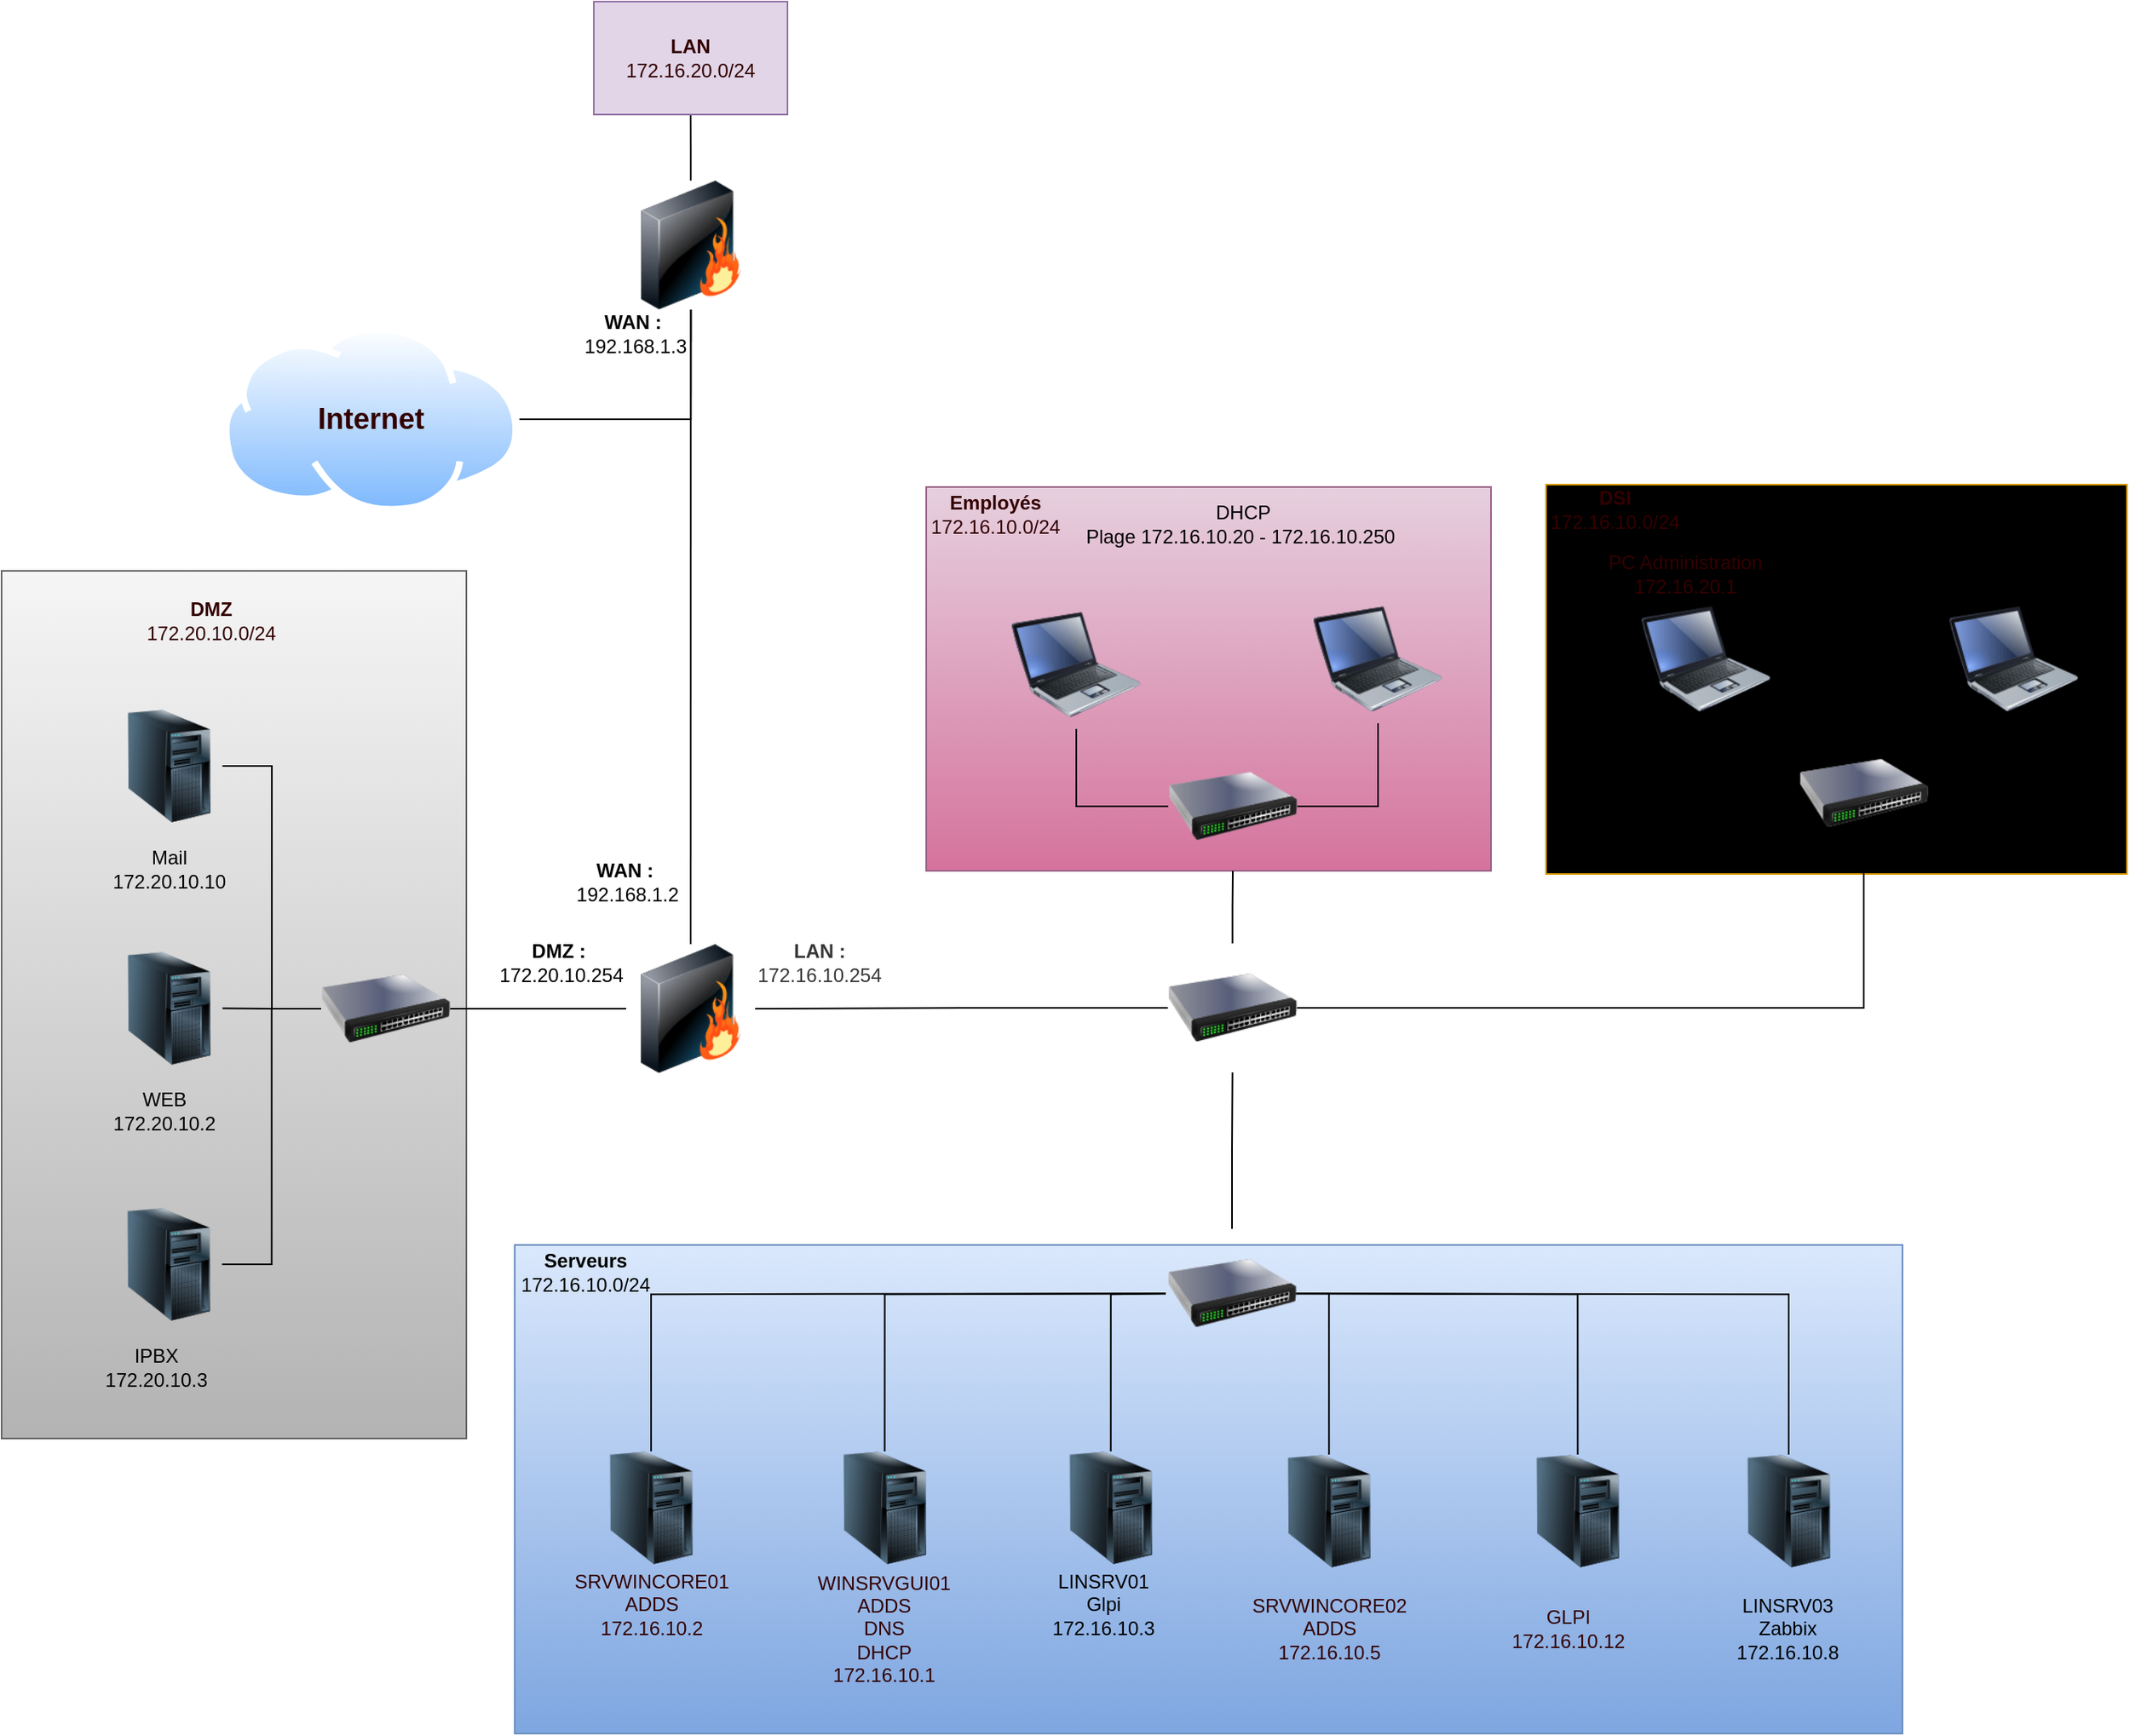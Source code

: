 <mxfile version="28.0.7">
  <diagram name="Page-1" id="dhtzTBUNiI1AaXfdEzQa">
    <mxGraphModel grid="1" page="1" gridSize="10" guides="1" tooltips="1" connect="1" arrows="1" fold="1" pageScale="1" pageWidth="827" pageHeight="1169" background="none" math="0" shadow="0">
      <root>
        <mxCell id="0" />
        <mxCell id="1" parent="0" />
        <mxCell id="KLXrmqY02s_AY2UNdJyc-41" value="" style="whiteSpace=wrap;html=1;fillColor=#FFEF78;strokeColor=#d79b00;gradientColor=light-dark(#ffa500, #ffb62f);" vertex="1" parent="1">
          <mxGeometry x="929.12" y="108.5" width="360" height="241.5" as="geometry" />
        </mxCell>
        <mxCell id="KLXrmqY02s_AY2UNdJyc-10" value="" style="whiteSpace=wrap;html=1;fillColor=#f5f5f5;strokeColor=#666666;gradientColor=#b3b3b3;" vertex="1" parent="1">
          <mxGeometry x="-28" y="162" width="288" height="538" as="geometry" />
        </mxCell>
        <mxCell id="KLXrmqY02s_AY2UNdJyc-8" value="" style="whiteSpace=wrap;html=1;fillColor=#dae8fc;strokeColor=#6c8ebf;gradientColor=#7ea6e0;" vertex="1" parent="1">
          <mxGeometry x="290" y="580" width="860" height="303" as="geometry" />
        </mxCell>
        <mxCell id="KLXrmqY02s_AY2UNdJyc-6" value="" style="whiteSpace=wrap;html=1;fillColor=#e6d0de;strokeColor=#996185;gradientColor=#d5739d;" vertex="1" parent="1">
          <mxGeometry x="545" y="110" width="350" height="238" as="geometry" />
        </mxCell>
        <mxCell id="knXX4pM0obj0YQFiCbRJ-9" value="Serveurs&lt;div&gt;&lt;span style=&quot;font-weight: normal;&quot;&gt;172.16.10.0/24&lt;/span&gt;&lt;/div&gt;" style="text;strokeColor=none;align=center;fillColor=none;html=1;verticalAlign=middle;whiteSpace=wrap;rounded=0;fontStyle=1" vertex="1" parent="1">
          <mxGeometry x="288.5" y="582" width="90" height="30" as="geometry" />
        </mxCell>
        <mxCell id="DMSO7XMmkQEsV05gbGDc-14" value="" style="edgeStyle=elbowEdgeStyle;html=1;elbow=horizontal;rounded=0;endArrow=none;labelBackgroundColor=none;fontColor=default;strokeColor=#0B4D6A;" edge="1" parent="1">
          <mxGeometry relative="1" as="geometry">
            <mxPoint x="176" y="244" as="targetPoint" />
            <mxPoint x="176" y="244" as="sourcePoint" />
          </mxGeometry>
        </mxCell>
        <mxCell id="KLXrmqY02s_AY2UNdJyc-22" value="&lt;div&gt;WINSRVGUI01&lt;/div&gt;ADDS&lt;div&gt;DNS&lt;/div&gt;&lt;div&gt;DHCP&lt;/div&gt;&lt;div&gt;172.16.10.1&lt;/div&gt;" style="text;strokeColor=none;align=center;fillColor=none;html=1;verticalAlign=middle;whiteSpace=wrap;rounded=0;fontColor=#330000;" vertex="1" parent="1">
          <mxGeometry x="489.25" y="788" width="60" height="60" as="geometry" />
        </mxCell>
        <mxCell id="KLXrmqY02s_AY2UNdJyc-7" value="&lt;b&gt;Employés&lt;/b&gt;&lt;div&gt;172.16.10.0/24&lt;/div&gt;" style="text;strokeColor=none;align=center;fillColor=none;html=1;verticalAlign=middle;whiteSpace=wrap;rounded=0;fontColor=#330000;" vertex="1" parent="1">
          <mxGeometry x="558" y="111.5" width="60" height="30" as="geometry" />
        </mxCell>
        <mxCell id="KLXrmqY02s_AY2UNdJyc-11" value="&lt;b&gt;DMZ&lt;/b&gt;&lt;div&gt;172.20.10.0/24&lt;/div&gt;" style="text;strokeColor=none;align=center;fillColor=none;html=1;verticalAlign=middle;whiteSpace=wrap;rounded=0;fontColor=#330000;" vertex="1" parent="1">
          <mxGeometry x="72" y="178" width="60" height="30" as="geometry" />
        </mxCell>
        <mxCell id="KLXrmqY02s_AY2UNdJyc-13" value="PC Administration&lt;div&gt;172.16.20.1&lt;/div&gt;" style="text;strokeColor=none;align=center;fillColor=none;html=1;verticalAlign=middle;whiteSpace=wrap;rounded=0;fontColor=#330000;" vertex="1" parent="1">
          <mxGeometry x="965.12" y="148.5" width="101" height="30" as="geometry" />
        </mxCell>
        <mxCell id="DMSO7XMmkQEsV05gbGDc-28" value="" style="image;html=1;image=img/lib/clip_art/networking/Firewall_128x128.png;imageBorder=none;imageBackground=light-dark(#FFFFFF,#FF9933);" vertex="1" parent="1">
          <mxGeometry x="359" y="393.5" width="80" height="80" as="geometry" />
        </mxCell>
        <mxCell id="KLXrmqY02s_AY2UNdJyc-25" value="SRVWINCORE01&lt;div&gt;ADDS&lt;/div&gt;&lt;div&gt;172.16.10.2&lt;/div&gt;" style="text;strokeColor=none;align=center;fillColor=none;html=1;verticalAlign=middle;whiteSpace=wrap;rounded=0;fontColor=#330000;" vertex="1" parent="1">
          <mxGeometry x="344.5" y="788" width="60" height="30" as="geometry" />
        </mxCell>
        <mxCell id="knXX4pM0obj0YQFiCbRJ-13" value="&lt;div&gt;LINSRV01&lt;/div&gt;Glpi&lt;div&gt;172.16.10.3&lt;/div&gt;" style="text;strokeColor=none;align=center;fillColor=none;html=1;verticalAlign=middle;whiteSpace=wrap;rounded=0;" vertex="1" parent="1">
          <mxGeometry x="625" y="788" width="60" height="30" as="geometry" />
        </mxCell>
        <mxCell id="KLXrmqY02s_AY2UNdJyc-27" value="SRVWINCORE02&lt;div&gt;ADDS&lt;/div&gt;&lt;div&gt;172.16.10.5&lt;/div&gt;" style="text;strokeColor=none;align=center;fillColor=none;html=1;verticalAlign=middle;whiteSpace=wrap;rounded=0;fontColor=#330000;" vertex="1" parent="1">
          <mxGeometry x="764.62" y="803" width="60" height="30" as="geometry" />
        </mxCell>
        <mxCell id="knXX4pM0obj0YQFiCbRJ-17" value="WEB&lt;div&gt;172.20.10.2&lt;/div&gt;" style="text;strokeColor=none;align=center;fillColor=none;html=1;verticalAlign=middle;whiteSpace=wrap;rounded=0;" vertex="1" parent="1">
          <mxGeometry x="42.63" y="481.75" width="60" height="30" as="geometry" />
        </mxCell>
        <mxCell id="knXX4pM0obj0YQFiCbRJ-18" value="IPBX&lt;div&gt;172.20.10.3&lt;/div&gt;" style="text;strokeColor=none;align=center;fillColor=none;html=1;verticalAlign=middle;whiteSpace=wrap;rounded=0;" vertex="1" parent="1">
          <mxGeometry x="38.26" y="641" width="60" height="30" as="geometry" />
        </mxCell>
        <mxCell id="knXX4pM0obj0YQFiCbRJ-20" value="&lt;div&gt;Mail&lt;/div&gt;&lt;div&gt;172.20.10.10&lt;/div&gt;" style="text;strokeColor=none;align=center;fillColor=none;html=1;verticalAlign=middle;whiteSpace=wrap;rounded=0;" vertex="1" parent="1">
          <mxGeometry x="20.75" y="331.5" width="110" height="30" as="geometry" />
        </mxCell>
        <mxCell id="KLXrmqY02s_AY2UNdJyc-36" value="&lt;b&gt;DMZ :&amp;nbsp;&lt;/b&gt;&lt;div&gt;172.20.10.254&lt;/div&gt;" style="text;strokeColor=none;align=center;fillColor=none;html=1;verticalAlign=middle;whiteSpace=wrap;rounded=0;fontColor=#000000;" vertex="1" parent="1">
          <mxGeometry x="289" y="390" width="60" height="30" as="geometry" />
        </mxCell>
        <mxCell id="KLXrmqY02s_AY2UNdJyc-37" value="&lt;b&gt;WAN :&amp;nbsp;&lt;/b&gt;&lt;div&gt;192.168.1.2&lt;/div&gt;" style="text;strokeColor=none;align=center;fillColor=none;html=1;verticalAlign=middle;whiteSpace=wrap;rounded=0;fontColor=#000000;" vertex="1" parent="1">
          <mxGeometry x="330" y="340" width="60" height="30" as="geometry" />
        </mxCell>
        <mxCell id="KLXrmqY02s_AY2UNdJyc-38" style="edgeStyle=none;rounded=0;orthogonalLoop=1;jettySize=auto;html=1;exitX=0.5;exitY=0;exitDx=0;exitDy=0;entryX=0.5;entryY=1;entryDx=0;entryDy=0;strokeColor=light-dark(#000000,#FFFFFF);endArrow=none;startFill=0;" edge="1" parent="1" source="DMSO7XMmkQEsV05gbGDc-28" target="6XwTecmC9WguflEXOo0B-67">
          <mxGeometry relative="1" as="geometry">
            <mxPoint x="399" y="154.94" as="targetPoint" />
          </mxGeometry>
        </mxCell>
        <mxCell id="DMSO7XMmkQEsV05gbGDc-36" value="&lt;div&gt;LINSRV03&lt;/div&gt;Zabbix&lt;div&gt;172.16.10.8&lt;/div&gt;" style="text;strokeColor=none;align=center;fillColor=none;html=1;verticalAlign=middle;whiteSpace=wrap;rounded=0;" vertex="1" parent="1">
          <mxGeometry x="1049.49" y="803" width="60" height="30" as="geometry" />
        </mxCell>
        <mxCell id="KLXrmqY02s_AY2UNdJyc-40" value="&lt;div&gt;&lt;b&gt;Ecotech Solutions&lt;/b&gt;&lt;/div&gt;" style="text;strokeColor=none;align=center;fillColor=none;html=1;verticalAlign=middle;whiteSpace=wrap;rounded=0;fontColor=#FFFFFF;" vertex="1" parent="1">
          <mxGeometry x="426.13" width="60" height="30" as="geometry" />
        </mxCell>
        <mxCell id="KLXrmqY02s_AY2UNdJyc-43" value="&lt;div&gt;&lt;b&gt;DSI&lt;/b&gt;&lt;/div&gt;&lt;div&gt;172.16.10.0/24&lt;/div&gt;" style="text;strokeColor=none;align=center;fillColor=none;html=1;verticalAlign=middle;whiteSpace=wrap;rounded=0;fontColor=#330000;" vertex="1" parent="1">
          <mxGeometry x="949.12" y="109" width="46" height="30" as="geometry" />
        </mxCell>
        <mxCell id="KLXrmqY02s_AY2UNdJyc-67" value="&lt;div&gt;&lt;b&gt;LAN :&lt;/b&gt;&lt;/div&gt;172.16.10.254" style="text;strokeColor=none;align=center;fillColor=none;html=1;verticalAlign=middle;whiteSpace=wrap;rounded=0;fontColor=#373737;" vertex="1" parent="1">
          <mxGeometry x="439.13" y="390" width="80" height="30" as="geometry" />
        </mxCell>
        <mxCell id="BuvltBzs99Ln0fURTy55-2" value="&lt;div&gt;GLPI&lt;/div&gt;&lt;div&gt;172.16.10.12&lt;/div&gt;" style="text;strokeColor=none;align=center;fillColor=none;html=1;verticalAlign=middle;whiteSpace=wrap;rounded=0;fontColor=#330000;" vertex="1" parent="1">
          <mxGeometry x="912.5" y="803" width="60" height="30" as="geometry" />
        </mxCell>
        <mxCell id="6XwTecmC9WguflEXOo0B-40" value="" style="edgeStyle=orthogonalEdgeStyle;rounded=0;orthogonalLoop=1;jettySize=auto;html=1;endArrow=none;endFill=0;strokeColor=#000000;" edge="1" parent="1" source="GcDVAcKpA0H9h5Mhh4xD-1" target="gq7ziDbiQRn9gY-6pnFD-7">
          <mxGeometry relative="1" as="geometry" />
        </mxCell>
        <mxCell id="6XwTecmC9WguflEXOo0B-41" value="" style="edgeStyle=orthogonalEdgeStyle;rounded=0;orthogonalLoop=1;jettySize=auto;html=1;endArrow=none;endFill=0;strokeColor=#000000;" edge="1" parent="1" source="GcDVAcKpA0H9h5Mhh4xD-1" target="6XwTecmC9WguflEXOo0B-30">
          <mxGeometry relative="1" as="geometry" />
        </mxCell>
        <mxCell id="6XwTecmC9WguflEXOo0B-62" value="" style="edgeStyle=orthogonalEdgeStyle;rounded=0;orthogonalLoop=1;jettySize=auto;html=1;entryX=1;entryY=0.5;entryDx=0;entryDy=0;endArrow=none;endFill=0;strokeColor=light-dark(#000000, #121212);" edge="1" parent="1" source="GcDVAcKpA0H9h5Mhh4xD-1" target="DMSO7XMmkQEsV05gbGDc-28">
          <mxGeometry relative="1" as="geometry">
            <mxPoint x="560" y="434" as="targetPoint" />
          </mxGeometry>
        </mxCell>
        <mxCell id="GcDVAcKpA0H9h5Mhh4xD-1" value="" style="image;html=1;image=img/lib/clip_art/networking/Switch_128x128.png" vertex="1" parent="1">
          <mxGeometry x="694.75" y="393" width="80" height="80" as="geometry" />
        </mxCell>
        <mxCell id="gq7ziDbiQRn9gY-6pnFD-2" value="" style="image;html=1;image=img/lib/clip_art/computers/Server_Tower_128x128.png" vertex="1" parent="1">
          <mxGeometry x="341.38" y="708" width="66.25" height="70" as="geometry" />
        </mxCell>
        <mxCell id="gq7ziDbiQRn9gY-6pnFD-3" value="" style="image;html=1;image=img/lib/clip_art/computers/Laptop_128x128.png" vertex="1" parent="1">
          <mxGeometry x="598" y="180" width="80" height="80" as="geometry" />
        </mxCell>
        <mxCell id="6XwTecmC9WguflEXOo0B-3" value="" style="image;html=1;image=img/lib/clip_art/computers/Server_Tower_128x128.png" vertex="1" parent="1">
          <mxGeometry x="486.13" y="708" width="66.25" height="70" as="geometry" />
        </mxCell>
        <mxCell id="6XwTecmC9WguflEXOo0B-4" value="" style="image;html=1;image=img/lib/clip_art/computers/Server_Tower_128x128.png" vertex="1" parent="1">
          <mxGeometry x="626.25" y="708" width="66.25" height="70" as="geometry" />
        </mxCell>
        <mxCell id="6XwTecmC9WguflEXOo0B-5" value="" style="image;html=1;image=img/lib/clip_art/computers/Server_Tower_128x128.png" vertex="1" parent="1">
          <mxGeometry x="761.5" y="710" width="66.25" height="70" as="geometry" />
        </mxCell>
        <mxCell id="6XwTecmC9WguflEXOo0B-6" value="" style="image;html=1;image=img/lib/clip_art/computers/Server_Tower_128x128.png" vertex="1" parent="1">
          <mxGeometry x="1046.37" y="710" width="66.25" height="70" as="geometry" />
        </mxCell>
        <mxCell id="6XwTecmC9WguflEXOo0B-7" value="" style="image;html=1;image=img/lib/clip_art/computers/Server_Tower_128x128.png" vertex="1" parent="1">
          <mxGeometry x="915.62" y="710" width="66.25" height="70" as="geometry" />
        </mxCell>
        <mxCell id="gq7ziDbiQRn9gY-6pnFD-5" value="" style="image;html=1;image=img/lib/clip_art/computers/Laptop_128x128.png" vertex="1" parent="1">
          <mxGeometry x="785" y="176.5" width="80" height="80" as="geometry" />
        </mxCell>
        <mxCell id="6XwTecmC9WguflEXOo0B-19" value="" style="edgeStyle=orthogonalEdgeStyle;rounded=0;orthogonalLoop=1;jettySize=auto;html=1;entryX=0.5;entryY=1;entryDx=0;entryDy=0;endArrow=none;endFill=0;" edge="1" parent="1" source="gq7ziDbiQRn9gY-6pnFD-7" target="gq7ziDbiQRn9gY-6pnFD-3">
          <mxGeometry relative="1" as="geometry">
            <mxPoint x="615" y="308" as="targetPoint" />
          </mxGeometry>
        </mxCell>
        <mxCell id="6XwTecmC9WguflEXOo0B-21" value="" style="edgeStyle=orthogonalEdgeStyle;rounded=0;orthogonalLoop=1;jettySize=auto;html=1;endArrow=none;endFill=0;entryX=0.5;entryY=1;entryDx=0;entryDy=0;" edge="1" parent="1" source="gq7ziDbiQRn9gY-6pnFD-7" target="gq7ziDbiQRn9gY-6pnFD-5">
          <mxGeometry relative="1" as="geometry">
            <mxPoint x="895" y="308" as="targetPoint" />
          </mxGeometry>
        </mxCell>
        <mxCell id="gq7ziDbiQRn9gY-6pnFD-7" value="" style="image;html=1;image=img/lib/clip_art/networking/Switch_128x128.png" vertex="1" parent="1">
          <mxGeometry x="695" y="268" width="80" height="80" as="geometry" />
        </mxCell>
        <mxCell id="6XwTecmC9WguflEXOo0B-15" value="" style="image;html=1;image=img/lib/clip_art/computers/Server_Tower_128x128.png" vertex="1" parent="1">
          <mxGeometry x="42.63" y="398.25" width="66.25" height="70" as="geometry" />
        </mxCell>
        <mxCell id="6XwTecmC9WguflEXOo0B-16" value="" style="image;html=1;image=img/lib/clip_art/computers/Server_Tower_128x128.png" vertex="1" parent="1">
          <mxGeometry x="42.38" y="557" width="66.25" height="70" as="geometry" />
        </mxCell>
        <mxCell id="6XwTecmC9WguflEXOo0B-17" value="" style="image;html=1;image=img/lib/clip_art/computers/Server_Tower_128x128.png" vertex="1" parent="1">
          <mxGeometry x="42.62" y="248" width="66.25" height="70" as="geometry" />
        </mxCell>
        <mxCell id="6XwTecmC9WguflEXOo0B-28" value="" style="edgeStyle=orthogonalEdgeStyle;rounded=0;orthogonalLoop=1;jettySize=auto;html=1;endArrow=none;endFill=0;entryX=0.5;entryY=1;entryDx=0;entryDy=0;" edge="1" parent="1" source="6XwTecmC9WguflEXOo0B-30" target="6XwTecmC9WguflEXOo0B-29">
          <mxGeometry relative="1" as="geometry">
            <mxPoint x="1289.12" y="318" as="targetPoint" />
          </mxGeometry>
        </mxCell>
        <mxCell id="6XwTecmC9WguflEXOo0B-29" value="" style="image;html=1;image=img/lib/clip_art/computers/Laptop_128x128.png" vertex="1" parent="1">
          <mxGeometry x="1179.12" y="176.5" width="80" height="80" as="geometry" />
        </mxCell>
        <mxCell id="6XwTecmC9WguflEXOo0B-30" value="" style="image;html=1;image=img/lib/clip_art/networking/Switch_128x128.png" vertex="1" parent="1">
          <mxGeometry x="1086" y="260" width="80" height="80" as="geometry" />
        </mxCell>
        <mxCell id="6XwTecmC9WguflEXOo0B-31" value="" style="edgeStyle=orthogonalEdgeStyle;rounded=0;orthogonalLoop=1;jettySize=auto;html=1;entryX=0.5;entryY=1;entryDx=0;entryDy=0;endArrow=none;endFill=0;" edge="1" parent="1" source="6XwTecmC9WguflEXOo0B-30" target="6XwTecmC9WguflEXOo0B-32">
          <mxGeometry relative="1" as="geometry">
            <mxPoint x="1009.12" y="318" as="targetPoint" />
          </mxGeometry>
        </mxCell>
        <mxCell id="6XwTecmC9WguflEXOo0B-32" value="" style="image;html=1;image=img/lib/clip_art/computers/Laptop_128x128.png" vertex="1" parent="1">
          <mxGeometry x="988.37" y="176.5" width="80" height="80" as="geometry" />
        </mxCell>
        <mxCell id="6XwTecmC9WguflEXOo0B-44" value="" style="edgeStyle=orthogonalEdgeStyle;rounded=0;orthogonalLoop=1;jettySize=auto;html=1;entryX=0.5;entryY=0;entryDx=0;entryDy=0;endArrow=none;endFill=0;" edge="1" parent="1" target="6XwTecmC9WguflEXOo0B-6">
          <mxGeometry relative="1" as="geometry">
            <mxPoint x="773.5" y="610.077" as="sourcePoint" />
          </mxGeometry>
        </mxCell>
        <mxCell id="6XwTecmC9WguflEXOo0B-45" value="" style="edgeStyle=orthogonalEdgeStyle;rounded=0;orthogonalLoop=1;jettySize=auto;html=1;entryX=0.5;entryY=0;entryDx=0;entryDy=0;endArrow=none;endFill=0;" edge="1" parent="1" target="6XwTecmC9WguflEXOo0B-7">
          <mxGeometry relative="1" as="geometry">
            <mxPoint x="773.5" y="610.077" as="sourcePoint" />
          </mxGeometry>
        </mxCell>
        <mxCell id="6XwTecmC9WguflEXOo0B-47" value="" style="edgeStyle=orthogonalEdgeStyle;rounded=0;orthogonalLoop=1;jettySize=auto;html=1;entryX=0.5;entryY=0;entryDx=0;entryDy=0;endArrow=none;endFill=0;" edge="1" parent="1" target="gq7ziDbiQRn9gY-6pnFD-2">
          <mxGeometry relative="1" as="geometry">
            <mxPoint x="573.5" y="610" as="targetPoint" />
            <mxPoint x="693.5" y="610.077" as="sourcePoint" />
          </mxGeometry>
        </mxCell>
        <mxCell id="6XwTecmC9WguflEXOo0B-48" value="" style="edgeStyle=orthogonalEdgeStyle;rounded=0;orthogonalLoop=1;jettySize=auto;html=1;entryX=0.5;entryY=0;entryDx=0;entryDy=0;endArrow=none;endFill=0;" edge="1" parent="1" target="6XwTecmC9WguflEXOo0B-3">
          <mxGeometry relative="1" as="geometry">
            <mxPoint x="693.5" y="610.077" as="sourcePoint" />
          </mxGeometry>
        </mxCell>
        <mxCell id="6XwTecmC9WguflEXOo0B-49" value="" style="edgeStyle=orthogonalEdgeStyle;rounded=0;orthogonalLoop=1;jettySize=auto;html=1;endArrow=none;endFill=0;entryX=0.5;entryY=0;entryDx=0;entryDy=0;" edge="1" parent="1" target="6XwTecmC9WguflEXOo0B-4">
          <mxGeometry relative="1" as="geometry">
            <mxPoint x="693.5" y="610.077" as="sourcePoint" />
          </mxGeometry>
        </mxCell>
        <mxCell id="6XwTecmC9WguflEXOo0B-50" value="" style="edgeStyle=orthogonalEdgeStyle;rounded=0;orthogonalLoop=1;jettySize=auto;html=1;endArrow=none;endFill=0;entryX=0.5;entryY=0;entryDx=0;entryDy=0;" edge="1" parent="1" target="6XwTecmC9WguflEXOo0B-5">
          <mxGeometry relative="1" as="geometry">
            <mxPoint x="794.5" y="700" as="targetPoint" />
            <Array as="points">
              <mxPoint x="794.5" y="610" />
            </Array>
            <mxPoint x="773.5" y="610.077" as="sourcePoint" />
          </mxGeometry>
        </mxCell>
        <mxCell id="6XwTecmC9WguflEXOo0B-64" value="" style="edgeStyle=orthogonalEdgeStyle;rounded=0;orthogonalLoop=1;jettySize=auto;html=1;endArrow=none;endFill=0;strokeColor=#000000;" edge="1" parent="1" source="6XwTecmC9WguflEXOo0B-43" target="GcDVAcKpA0H9h5Mhh4xD-1">
          <mxGeometry relative="1" as="geometry" />
        </mxCell>
        <mxCell id="6XwTecmC9WguflEXOo0B-43" value="" style="image;html=1;image=img/lib/clip_art/networking/Switch_128x128.png" vertex="1" parent="1">
          <mxGeometry x="694.5" y="570" width="80" height="80" as="geometry" />
        </mxCell>
        <mxCell id="gq7ziDbiQRn9gY-6pnFD-9" value="&lt;div&gt;DHCP&lt;/div&gt;&lt;div&gt;Plage 172.16.10.20 - 172.16.10.250&amp;nbsp;&lt;/div&gt;" style="text;html=1;align=center;verticalAlign=middle;whiteSpace=wrap;rounded=0;" vertex="1" parent="1">
          <mxGeometry x="638" y="118" width="207" height="30" as="geometry" />
        </mxCell>
        <mxCell id="6XwTecmC9WguflEXOo0B-54" value="" style="edgeStyle=orthogonalEdgeStyle;rounded=0;orthogonalLoop=1;jettySize=auto;html=1;entryX=0;entryY=0.5;entryDx=0;entryDy=0;endArrow=none;endFill=0;strokeColor=#000000;" edge="1" parent="1" source="6XwTecmC9WguflEXOo0B-53" target="DMSO7XMmkQEsV05gbGDc-28">
          <mxGeometry relative="1" as="geometry" />
        </mxCell>
        <mxCell id="6XwTecmC9WguflEXOo0B-56" value="" style="edgeStyle=orthogonalEdgeStyle;rounded=0;orthogonalLoop=1;jettySize=auto;html=1;entryX=1;entryY=0.5;entryDx=0;entryDy=0;endArrow=none;endFill=0;" edge="1" parent="1" source="6XwTecmC9WguflEXOo0B-53" target="6XwTecmC9WguflEXOo0B-17">
          <mxGeometry relative="1" as="geometry">
            <mxPoint x="228" y="273" as="targetPoint" />
          </mxGeometry>
        </mxCell>
        <mxCell id="6XwTecmC9WguflEXOo0B-58" value="" style="edgeStyle=orthogonalEdgeStyle;rounded=0;orthogonalLoop=1;jettySize=auto;html=1;entryX=1;entryY=0.5;entryDx=0;entryDy=0;endArrow=none;endFill=0;" edge="1" parent="1" source="6XwTecmC9WguflEXOo0B-53" target="6XwTecmC9WguflEXOo0B-15">
          <mxGeometry relative="1" as="geometry">
            <mxPoint x="228" y="593" as="targetPoint" />
          </mxGeometry>
        </mxCell>
        <mxCell id="6XwTecmC9WguflEXOo0B-60" value="" style="edgeStyle=orthogonalEdgeStyle;rounded=0;orthogonalLoop=1;jettySize=auto;html=1;entryX=1;entryY=0.5;entryDx=0;entryDy=0;endArrow=none;endFill=0;" edge="1" parent="1" source="6XwTecmC9WguflEXOo0B-53" target="6XwTecmC9WguflEXOo0B-16">
          <mxGeometry relative="1" as="geometry">
            <mxPoint x="228" y="593" as="targetPoint" />
          </mxGeometry>
        </mxCell>
        <mxCell id="6XwTecmC9WguflEXOo0B-53" value="" style="image;html=1;image=img/lib/clip_art/networking/Switch_128x128.png" vertex="1" parent="1">
          <mxGeometry x="170" y="393.5" width="80" height="80" as="geometry" />
        </mxCell>
        <mxCell id="6XwTecmC9WguflEXOo0B-66" value="" style="edgeStyle=orthogonalEdgeStyle;rounded=0;orthogonalLoop=1;jettySize=auto;html=1;endArrow=none;endFill=0;" edge="1" parent="1" source="6XwTecmC9WguflEXOo0B-67">
          <mxGeometry relative="1" as="geometry">
            <mxPoint x="399.13" y="-19.96" as="targetPoint" />
          </mxGeometry>
        </mxCell>
        <mxCell id="6XwTecmC9WguflEXOo0B-74" value="" style="edgeStyle=orthogonalEdgeStyle;rounded=0;orthogonalLoop=1;jettySize=auto;html=1;entryX=0.5;entryY=1;entryDx=0;entryDy=0;endArrow=none;endFill=0;" edge="1" parent="1" source="6XwTecmC9WguflEXOo0B-67" target="6XwTecmC9WguflEXOo0B-75">
          <mxGeometry relative="1" as="geometry">
            <mxPoint x="399" y="-150" as="targetPoint" />
          </mxGeometry>
        </mxCell>
        <mxCell id="6XwTecmC9WguflEXOo0B-67" value="" style="image;html=1;image=img/lib/clip_art/networking/Firewall_128x128.png;imageBorder=none;imageBackground=light-dark(#FFFFFF,#FF9933);" vertex="1" parent="1">
          <mxGeometry x="359.13" y="-80" width="80" height="80" as="geometry" />
        </mxCell>
        <mxCell id="6XwTecmC9WguflEXOo0B-69" value="&lt;b&gt;WAN :&amp;nbsp;&lt;/b&gt;&lt;div&gt;192.168.1.3&lt;/div&gt;" style="text;strokeColor=none;align=center;fillColor=none;html=1;verticalAlign=middle;whiteSpace=wrap;rounded=0;fontColor=#000000;" vertex="1" parent="1">
          <mxGeometry x="335" width="60" height="30" as="geometry" />
        </mxCell>
        <mxCell id="6XwTecmC9WguflEXOo0B-72" value="" style="edgeStyle=orthogonalEdgeStyle;rounded=0;orthogonalLoop=1;jettySize=auto;html=1;endArrow=none;endFill=0;entryX=0.5;entryY=1;entryDx=0;entryDy=0;" edge="1" parent="1" source="6XwTecmC9WguflEXOo0B-70" target="6XwTecmC9WguflEXOo0B-67">
          <mxGeometry relative="1" as="geometry">
            <Array as="points">
              <mxPoint x="399" y="68" />
            </Array>
          </mxGeometry>
        </mxCell>
        <mxCell id="6XwTecmC9WguflEXOo0B-70" value="" style="image;aspect=fixed;perimeter=ellipsePerimeter;html=1;align=center;shadow=0;dashed=0;spacingTop=3;image=img/lib/active_directory/internet_cloud.svg;" vertex="1" parent="1">
          <mxGeometry x="108.88" y="10.0" width="184" height="115.92" as="geometry" />
        </mxCell>
        <mxCell id="6XwTecmC9WguflEXOo0B-71" value="&lt;font style=&quot;font-size: 18px;&quot;&gt;&lt;b&gt;Internet&lt;/b&gt;&lt;/font&gt;" style="text;strokeColor=none;align=center;fillColor=none;html=1;verticalAlign=middle;whiteSpace=wrap;rounded=0;fontColor=#330000;" vertex="1" parent="1">
          <mxGeometry x="153.13" y="44.18" width="95.5" height="47.56" as="geometry" />
        </mxCell>
        <mxCell id="6XwTecmC9WguflEXOo0B-75" value="" style="whiteSpace=wrap;html=1;fillColor=#e1d5e7;strokeColor=#9673a6;" vertex="1" parent="1">
          <mxGeometry x="339" y="-191" width="120" height="70" as="geometry" />
        </mxCell>
        <mxCell id="6XwTecmC9WguflEXOo0B-76" value="&lt;div&gt;&lt;b&gt;LAN&lt;/b&gt;&lt;/div&gt;&lt;div&gt;172.16.20.0/24&lt;/div&gt;" style="text;strokeColor=none;align=center;fillColor=none;html=1;verticalAlign=middle;whiteSpace=wrap;rounded=0;fontColor=#330000;" vertex="1" parent="1">
          <mxGeometry x="369.13" y="-171" width="60" height="30" as="geometry" />
        </mxCell>
      </root>
    </mxGraphModel>
  </diagram>
</mxfile>
